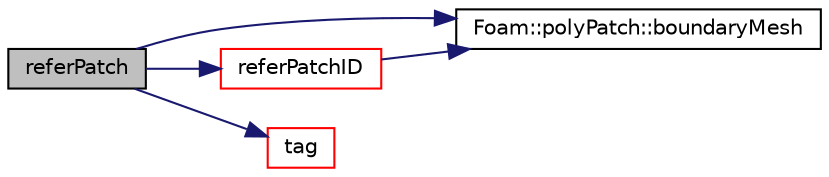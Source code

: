 digraph "referPatch"
{
  bgcolor="transparent";
  edge [fontname="Helvetica",fontsize="10",labelfontname="Helvetica",labelfontsize="10"];
  node [fontname="Helvetica",fontsize="10",shape=record];
  rankdir="LR";
  Node854 [label="referPatch",height=0.2,width=0.4,color="black", fillcolor="grey75", style="filled", fontcolor="black"];
  Node854 -> Node855 [color="midnightblue",fontsize="10",style="solid",fontname="Helvetica"];
  Node855 [label="Foam::polyPatch::boundaryMesh",height=0.2,width=0.4,color="black",URL="$a28633.html#a729e6b97bfa357ec46f60ff7f2e7779a",tooltip="Return boundaryMesh reference. "];
  Node854 -> Node856 [color="midnightblue",fontsize="10",style="solid",fontname="Helvetica"];
  Node856 [label="referPatchID",height=0.2,width=0.4,color="red",URL="$a28613.html#a86b7a7712f1ee31a8ca7722d7911accf",tooltip="Referring patchID. "];
  Node856 -> Node855 [color="midnightblue",fontsize="10",style="solid",fontname="Helvetica"];
  Node854 -> Node912 [color="midnightblue",fontsize="10",style="solid",fontname="Helvetica"];
  Node912 [label="tag",height=0.2,width=0.4,color="red",URL="$a28613.html#a99a5c46d528d603fa3114da2eb23cfe1",tooltip="Return message tag to use for communication. "];
}
